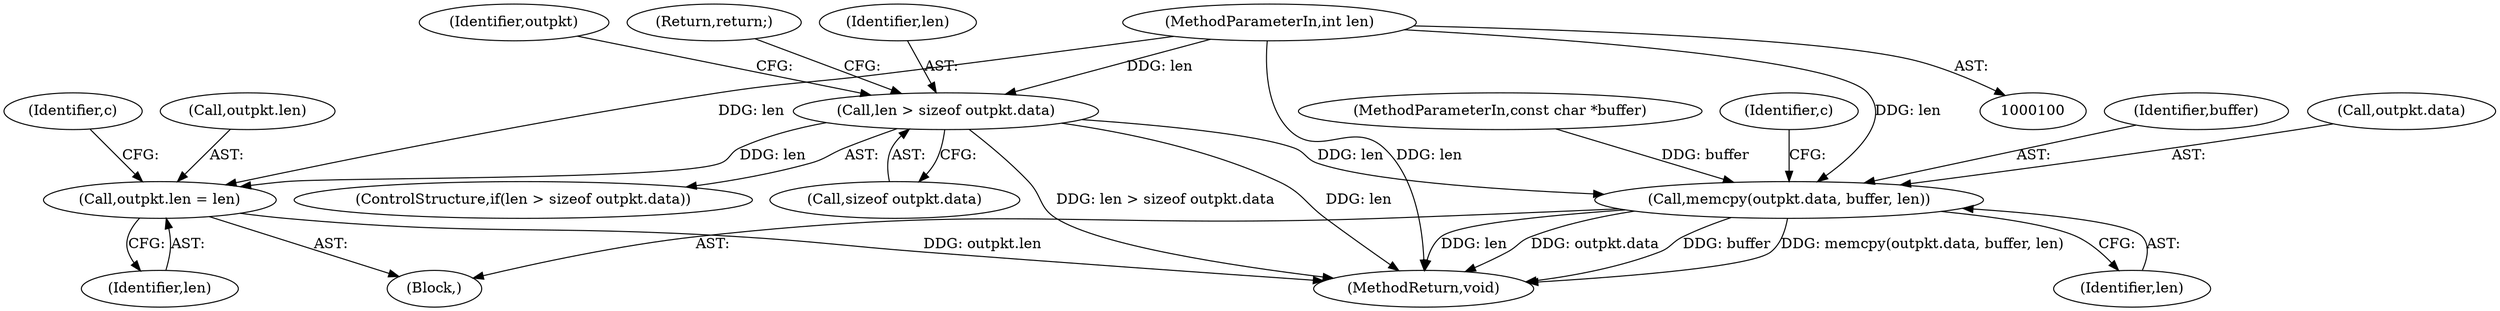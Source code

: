 digraph "0_tinc_17a33dfd95b1a29e90db76414eb9622df9632320@API" {
"1000107" [label="(Call,len > sizeof outpkt.data)"];
"1000103" [label="(MethodParameterIn,int len)"];
"1000114" [label="(Call,outpkt.len = len)"];
"1000137" [label="(Call,memcpy(outpkt.data, buffer, len))"];
"1000141" [label="(Identifier,buffer)"];
"1000122" [label="(Identifier,c)"];
"1000109" [label="(Call,sizeof outpkt.data)"];
"1000114" [label="(Call,outpkt.len = len)"];
"1000149" [label="(MethodReturn,void)"];
"1000116" [label="(Identifier,outpkt)"];
"1000107" [label="(Call,len > sizeof outpkt.data)"];
"1000106" [label="(ControlStructure,if(len > sizeof outpkt.data))"];
"1000113" [label="(Return,return;)"];
"1000137" [label="(Call,memcpy(outpkt.data, buffer, len))"];
"1000115" [label="(Call,outpkt.len)"];
"1000142" [label="(Identifier,len)"];
"1000138" [label="(Call,outpkt.data)"];
"1000103" [label="(MethodParameterIn,int len)"];
"1000102" [label="(MethodParameterIn,const char *buffer)"];
"1000145" [label="(Identifier,c)"];
"1000104" [label="(Block,)"];
"1000118" [label="(Identifier,len)"];
"1000108" [label="(Identifier,len)"];
"1000107" -> "1000106"  [label="AST: "];
"1000107" -> "1000109"  [label="CFG: "];
"1000108" -> "1000107"  [label="AST: "];
"1000109" -> "1000107"  [label="AST: "];
"1000113" -> "1000107"  [label="CFG: "];
"1000116" -> "1000107"  [label="CFG: "];
"1000107" -> "1000149"  [label="DDG: len"];
"1000107" -> "1000149"  [label="DDG: len > sizeof outpkt.data"];
"1000103" -> "1000107"  [label="DDG: len"];
"1000107" -> "1000114"  [label="DDG: len"];
"1000107" -> "1000137"  [label="DDG: len"];
"1000103" -> "1000100"  [label="AST: "];
"1000103" -> "1000149"  [label="DDG: len"];
"1000103" -> "1000114"  [label="DDG: len"];
"1000103" -> "1000137"  [label="DDG: len"];
"1000114" -> "1000104"  [label="AST: "];
"1000114" -> "1000118"  [label="CFG: "];
"1000115" -> "1000114"  [label="AST: "];
"1000118" -> "1000114"  [label="AST: "];
"1000122" -> "1000114"  [label="CFG: "];
"1000114" -> "1000149"  [label="DDG: outpkt.len"];
"1000137" -> "1000104"  [label="AST: "];
"1000137" -> "1000142"  [label="CFG: "];
"1000138" -> "1000137"  [label="AST: "];
"1000141" -> "1000137"  [label="AST: "];
"1000142" -> "1000137"  [label="AST: "];
"1000145" -> "1000137"  [label="CFG: "];
"1000137" -> "1000149"  [label="DDG: len"];
"1000137" -> "1000149"  [label="DDG: outpkt.data"];
"1000137" -> "1000149"  [label="DDG: buffer"];
"1000137" -> "1000149"  [label="DDG: memcpy(outpkt.data, buffer, len)"];
"1000102" -> "1000137"  [label="DDG: buffer"];
}
